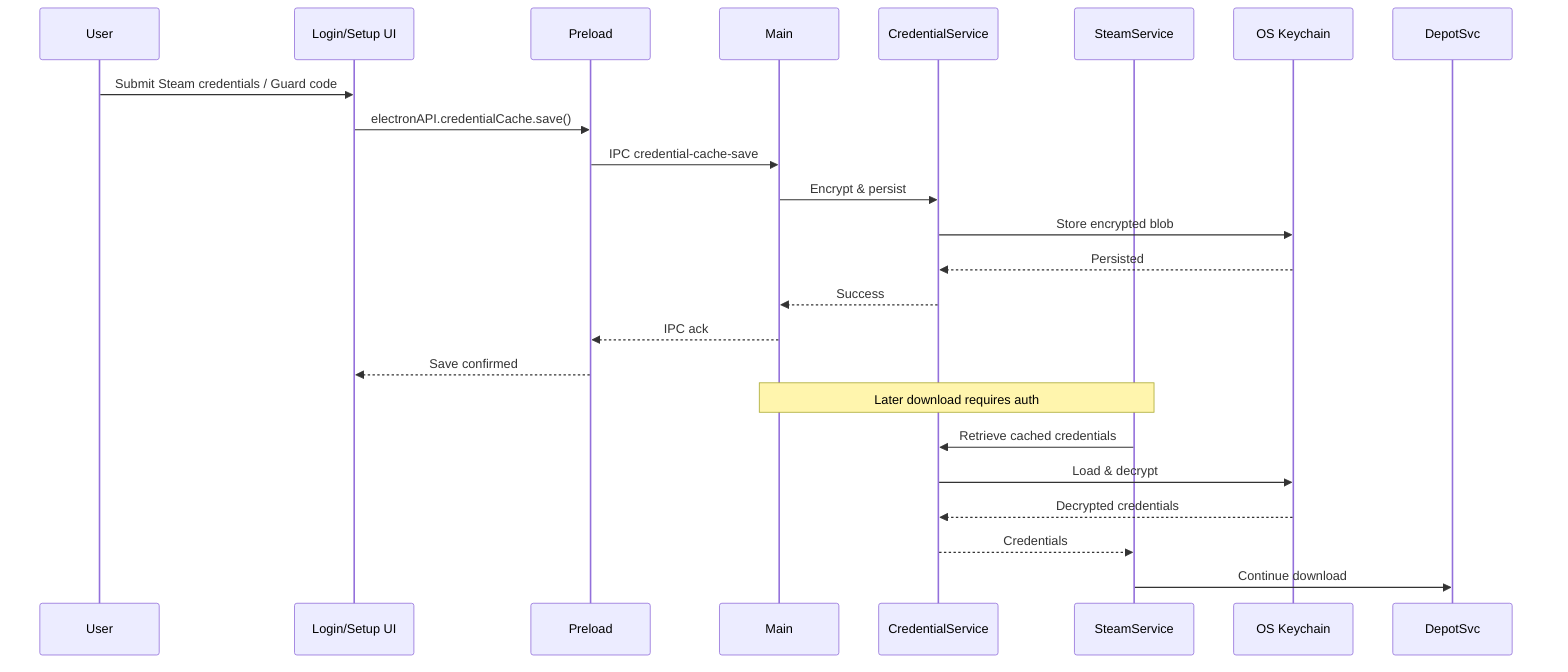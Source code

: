 %% Credential Cache Flow
sequenceDiagram
    participant User
    participant UI as Login/Setup UI
    participant Preload
    participant Main
    participant CredentialSvc as CredentialService
    participant SteamSvc as SteamService
    participant SecureStore as OS Keychain

    User->>UI: Submit Steam credentials / Guard code
    UI->>Preload: electronAPI.credentialCache.save()
    Preload->>Main: IPC credential-cache-save
    Main->>CredentialSvc: Encrypt & persist
    CredentialSvc->>SecureStore: Store encrypted blob
    SecureStore-->>CredentialSvc: Persisted
    CredentialSvc-->>Main: Success
    Main-->>Preload: IPC ack
    Preload-->>UI: Save confirmed

    Note over Main,SteamSvc: Later download requires auth
    SteamSvc->>CredentialSvc: Retrieve cached credentials
    CredentialSvc->>SecureStore: Load & decrypt
    SecureStore-->>CredentialSvc: Decrypted credentials
    CredentialSvc-->>SteamSvc: Credentials
    SteamSvc->>DepotSvc: Continue download